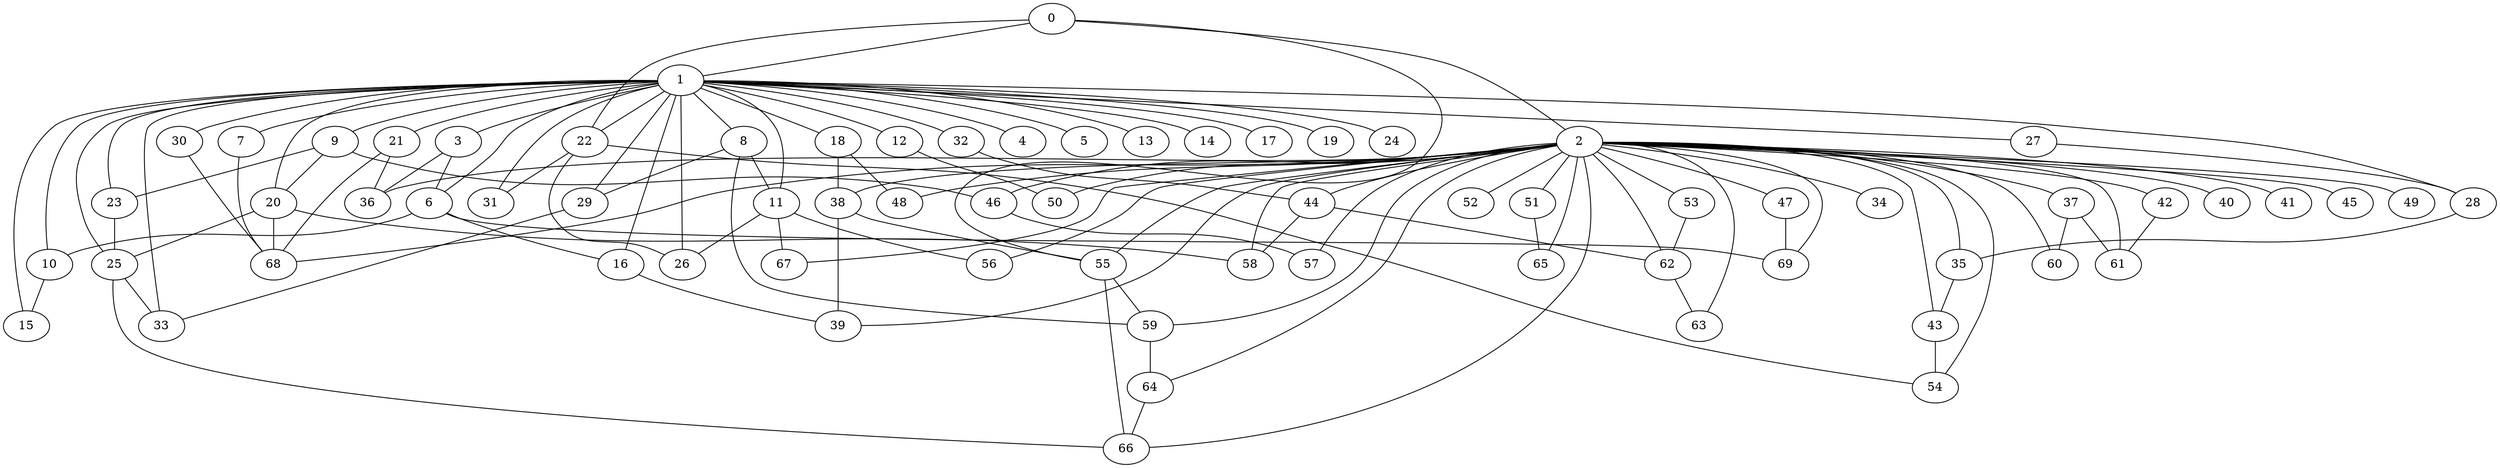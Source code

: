 
graph graphname {
    0 -- 1
0 -- 2
0 -- 22
0 -- 55
1 -- 3
1 -- 4
1 -- 5
1 -- 6
1 -- 7
1 -- 8
1 -- 9
1 -- 10
1 -- 11
1 -- 12
1 -- 13
1 -- 14
1 -- 15
1 -- 16
1 -- 17
1 -- 18
1 -- 19
1 -- 20
1 -- 21
1 -- 22
1 -- 23
1 -- 24
1 -- 25
1 -- 26
1 -- 27
1 -- 28
1 -- 29
1 -- 30
1 -- 31
1 -- 32
1 -- 33
2 -- 34
2 -- 35
2 -- 36
2 -- 37
2 -- 38
2 -- 39
2 -- 40
2 -- 41
2 -- 42
2 -- 43
2 -- 44
2 -- 45
2 -- 46
2 -- 47
2 -- 48
2 -- 49
2 -- 50
2 -- 51
2 -- 52
2 -- 53
2 -- 54
2 -- 55
2 -- 56
2 -- 57
2 -- 58
2 -- 59
2 -- 60
2 -- 61
2 -- 62
2 -- 63
2 -- 64
2 -- 65
2 -- 66
2 -- 67
2 -- 68
2 -- 69
3 -- 6
3 -- 36
6 -- 69
6 -- 10
6 -- 16
7 -- 68
8 -- 59
8 -- 29
8 -- 11
9 -- 20
9 -- 46
9 -- 23
10 -- 15
11 -- 67
11 -- 56
11 -- 26
12 -- 50
16 -- 39
18 -- 48
18 -- 38
20 -- 25
20 -- 58
20 -- 68
21 -- 68
21 -- 36
22 -- 26
22 -- 31
22 -- 54
23 -- 25
25 -- 66
25 -- 33
27 -- 28
28 -- 35
29 -- 33
30 -- 68
32 -- 44
35 -- 43
37 -- 60
37 -- 61
38 -- 55
38 -- 39
42 -- 61
43 -- 54
44 -- 62
44 -- 58
46 -- 57
47 -- 69
51 -- 65
53 -- 62
55 -- 66
55 -- 59
59 -- 64
62 -- 63
64 -- 66

}
